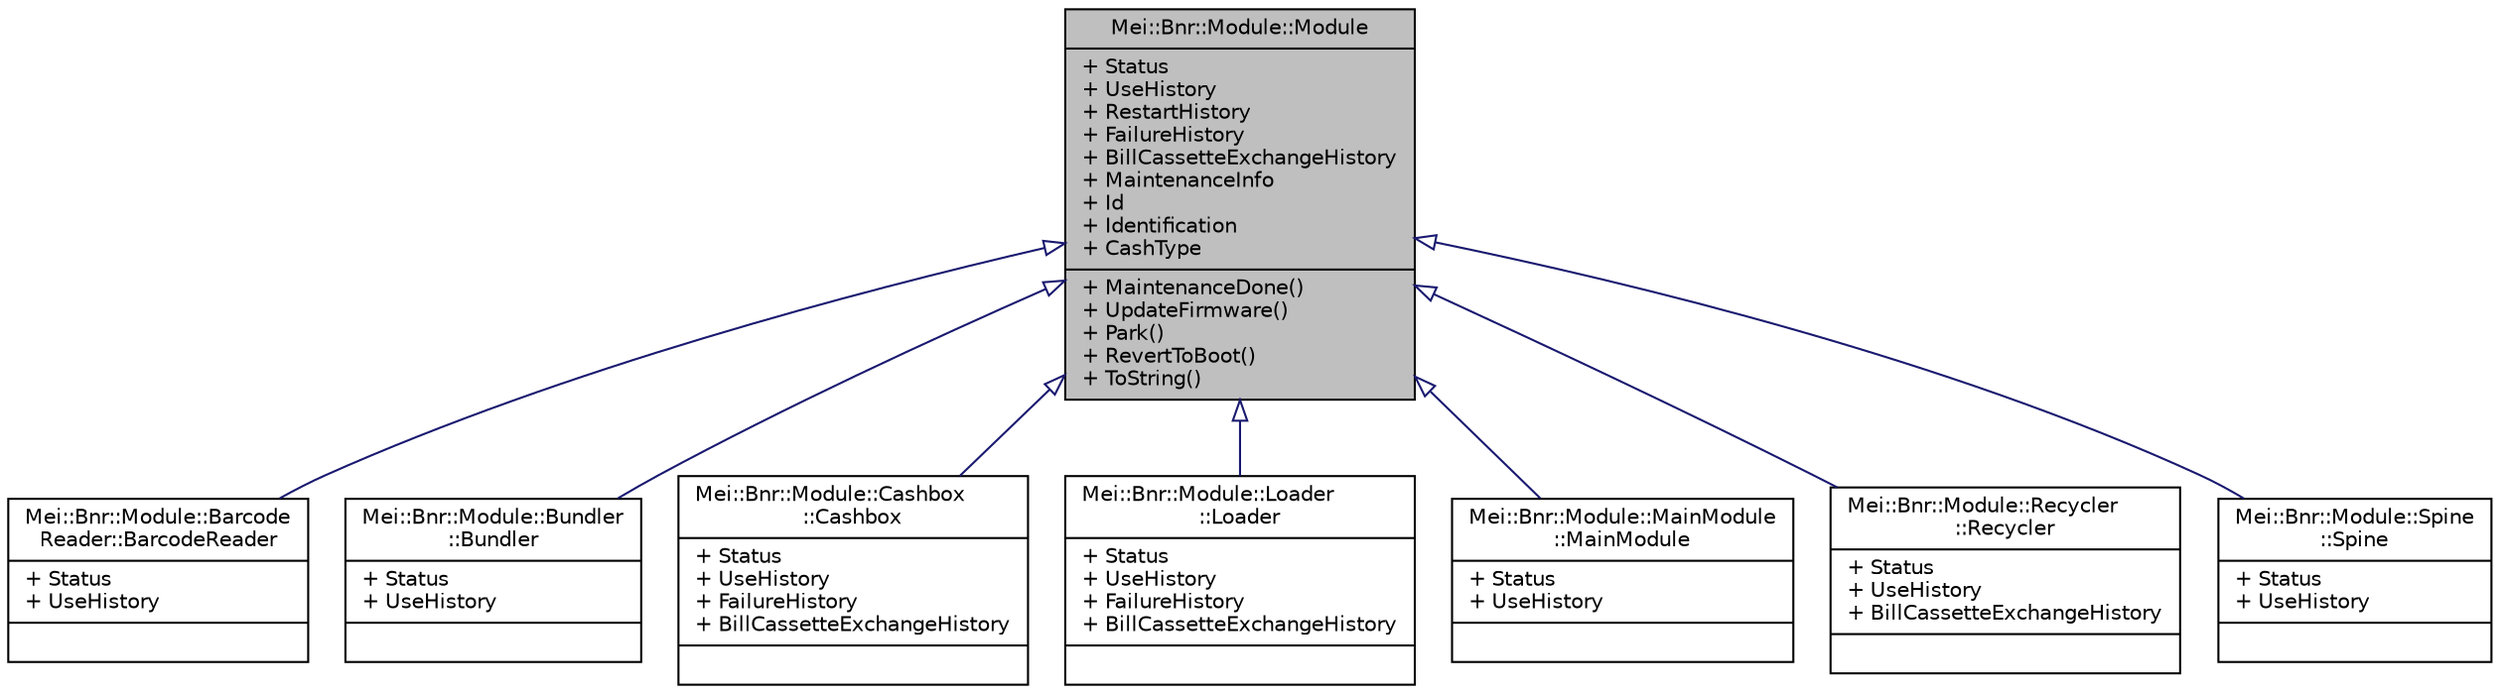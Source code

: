 digraph "Mei::Bnr::Module::Module"
{
  edge [fontname="Helvetica",fontsize="10",labelfontname="Helvetica",labelfontsize="10"];
  node [fontname="Helvetica",fontsize="10",shape=record];
  Node1 [label="{Mei::Bnr::Module::Module\n|+ Status\l+ UseHistory\l+ RestartHistory\l+ FailureHistory\l+ BillCassetteExchangeHistory\l+ MaintenanceInfo\l+ Id\l+ Identification\l+ CashType\l|+ MaintenanceDone()\l+ UpdateFirmware()\l+ Park()\l+ RevertToBoot()\l+ ToString()\l}",height=0.2,width=0.4,color="black", fillcolor="grey75", style="filled", fontcolor="black"];
  Node1 -> Node2 [dir="back",color="midnightblue",fontsize="10",style="solid",arrowtail="onormal",fontname="Helvetica"];
  Node2 [label="{Mei::Bnr::Module::Barcode\lReader::BarcodeReader\n|+ Status\l+ UseHistory\l|}",height=0.2,width=0.4,color="black", fillcolor="white", style="filled",URL="$a00046.html",tooltip="BarcodeReader "];
  Node1 -> Node3 [dir="back",color="midnightblue",fontsize="10",style="solid",arrowtail="onormal",fontname="Helvetica"];
  Node3 [label="{Mei::Bnr::Module::Bundler\l::Bundler\n|+ Status\l+ UseHistory\l|}",height=0.2,width=0.4,color="black", fillcolor="white", style="filled",URL="$a00054.html",tooltip="Bundler "];
  Node1 -> Node4 [dir="back",color="midnightblue",fontsize="10",style="solid",arrowtail="onormal",fontname="Helvetica"];
  Node4 [label="{Mei::Bnr::Module::Cashbox\l::Cashbox\n|+ Status\l+ UseHistory\l+ FailureHistory\l+ BillCassetteExchangeHistory\l|}",height=0.2,width=0.4,color="black", fillcolor="white", style="filled",URL="$a00060.html",tooltip="Cashbox class "];
  Node1 -> Node5 [dir="back",color="midnightblue",fontsize="10",style="solid",arrowtail="onormal",fontname="Helvetica"];
  Node5 [label="{Mei::Bnr::Module::Loader\l::Loader\n|+ Status\l+ UseHistory\l+ FailureHistory\l+ BillCassetteExchangeHistory\l|}",height=0.2,width=0.4,color="black", fillcolor="white", style="filled",URL="$a00087.html",tooltip="Loader "];
  Node1 -> Node6 [dir="back",color="midnightblue",fontsize="10",style="solid",arrowtail="onormal",fontname="Helvetica"];
  Node6 [label="{Mei::Bnr::Module::MainModule\l::MainModule\n|+ Status\l+ UseHistory\l|}",height=0.2,width=0.4,color="black", fillcolor="white", style="filled",URL="$a00095.html",tooltip="MainModule "];
  Node1 -> Node7 [dir="back",color="midnightblue",fontsize="10",style="solid",arrowtail="onormal",fontname="Helvetica"];
  Node7 [label="{Mei::Bnr::Module::Recycler\l::Recycler\n|+ Status\l+ UseHistory\l+ BillCassetteExchangeHistory\l|}",height=0.2,width=0.4,color="black", fillcolor="white", style="filled",URL="$a00114.html",tooltip="Recycler "];
  Node1 -> Node8 [dir="back",color="midnightblue",fontsize="10",style="solid",arrowtail="onormal",fontname="Helvetica"];
  Node8 [label="{Mei::Bnr::Module::Spine\l::Spine\n|+ Status\l+ UseHistory\l|}",height=0.2,width=0.4,color="black", fillcolor="white", style="filled",URL="$a00123.html",tooltip="Spine "];
}

